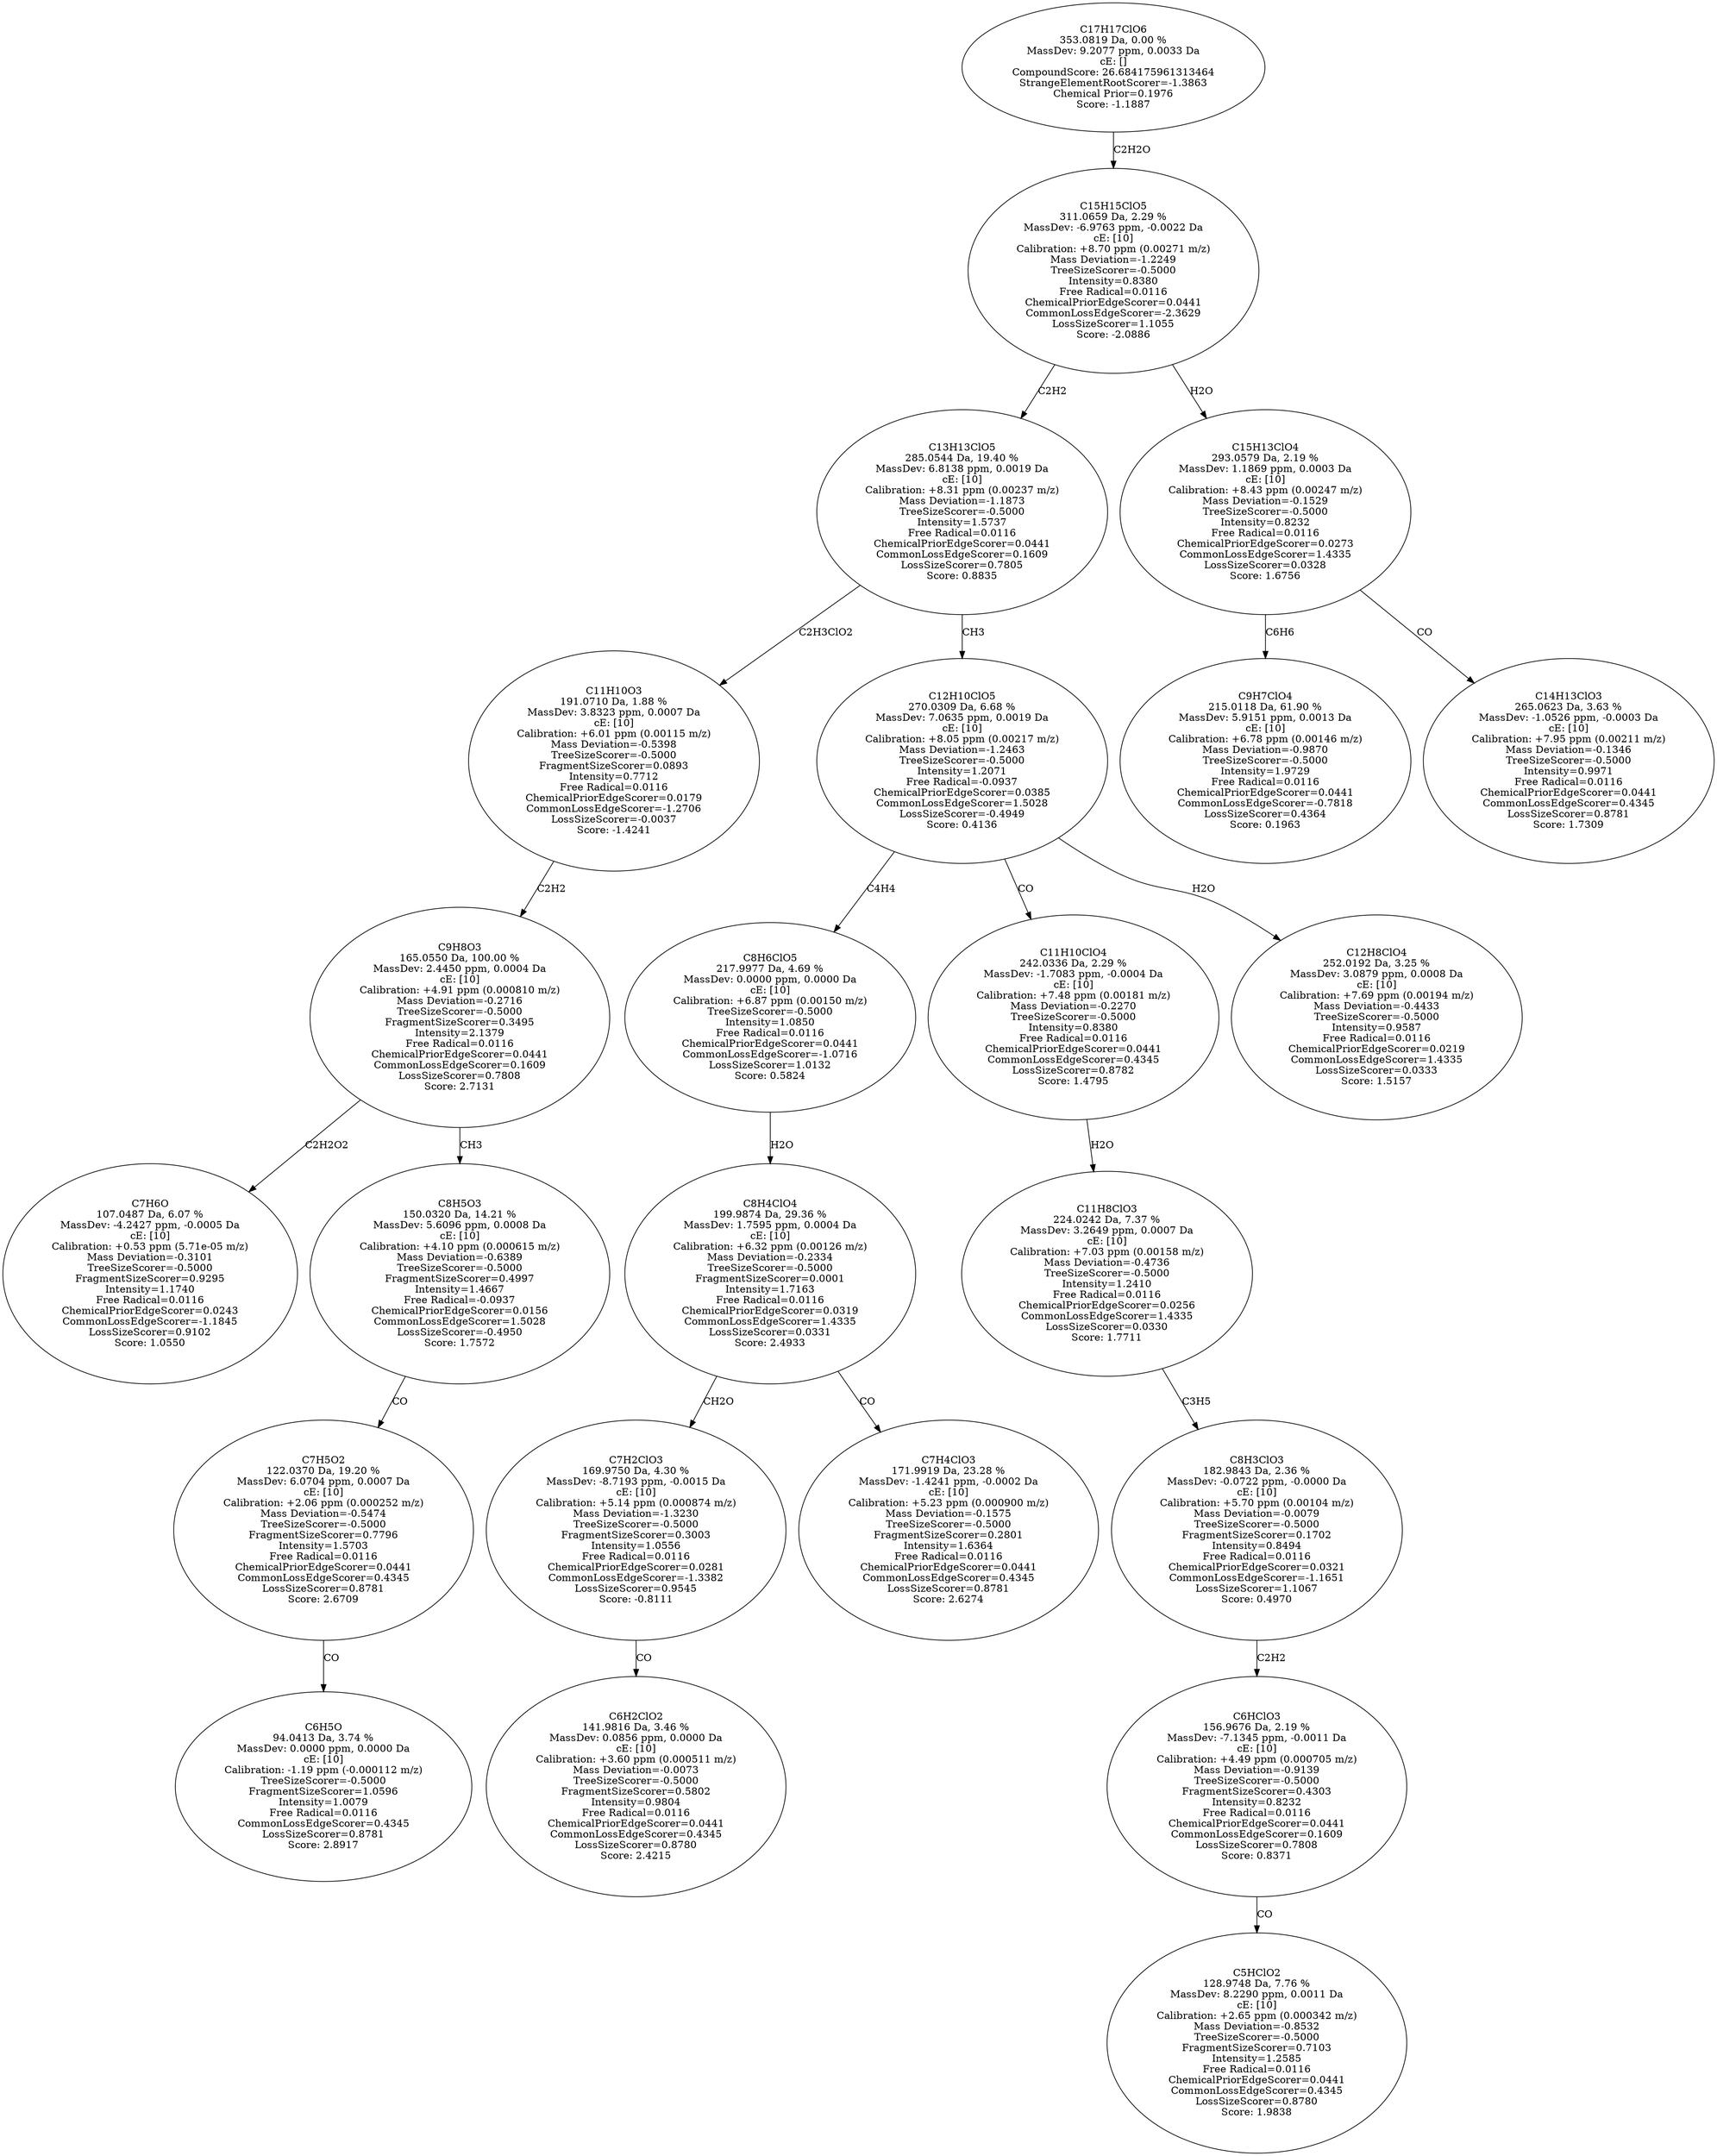 strict digraph {
v1 [label="C7H6O\n107.0487 Da, 6.07 %\nMassDev: -4.2427 ppm, -0.0005 Da\ncE: [10]\nCalibration: +0.53 ppm (5.71e-05 m/z)\nMass Deviation=-0.3101\nTreeSizeScorer=-0.5000\nFragmentSizeScorer=0.9295\nIntensity=1.1740\nFree Radical=0.0116\nChemicalPriorEdgeScorer=0.0243\nCommonLossEdgeScorer=-1.1845\nLossSizeScorer=0.9102\nScore: 1.0550"];
v2 [label="C6H5O\n94.0413 Da, 3.74 %\nMassDev: 0.0000 ppm, 0.0000 Da\ncE: [10]\nCalibration: -1.19 ppm (-0.000112 m/z)\nTreeSizeScorer=-0.5000\nFragmentSizeScorer=1.0596\nIntensity=1.0079\nFree Radical=0.0116\nCommonLossEdgeScorer=0.4345\nLossSizeScorer=0.8781\nScore: 2.8917"];
v3 [label="C7H5O2\n122.0370 Da, 19.20 %\nMassDev: 6.0704 ppm, 0.0007 Da\ncE: [10]\nCalibration: +2.06 ppm (0.000252 m/z)\nMass Deviation=-0.5474\nTreeSizeScorer=-0.5000\nFragmentSizeScorer=0.7796\nIntensity=1.5703\nFree Radical=0.0116\nChemicalPriorEdgeScorer=0.0441\nCommonLossEdgeScorer=0.4345\nLossSizeScorer=0.8781\nScore: 2.6709"];
v4 [label="C8H5O3\n150.0320 Da, 14.21 %\nMassDev: 5.6096 ppm, 0.0008 Da\ncE: [10]\nCalibration: +4.10 ppm (0.000615 m/z)\nMass Deviation=-0.6389\nTreeSizeScorer=-0.5000\nFragmentSizeScorer=0.4997\nIntensity=1.4667\nFree Radical=-0.0937\nChemicalPriorEdgeScorer=0.0156\nCommonLossEdgeScorer=1.5028\nLossSizeScorer=-0.4950\nScore: 1.7572"];
v5 [label="C9H8O3\n165.0550 Da, 100.00 %\nMassDev: 2.4450 ppm, 0.0004 Da\ncE: [10]\nCalibration: +4.91 ppm (0.000810 m/z)\nMass Deviation=-0.2716\nTreeSizeScorer=-0.5000\nFragmentSizeScorer=0.3495\nIntensity=2.1379\nFree Radical=0.0116\nChemicalPriorEdgeScorer=0.0441\nCommonLossEdgeScorer=0.1609\nLossSizeScorer=0.7808\nScore: 2.7131"];
v6 [label="C11H10O3\n191.0710 Da, 1.88 %\nMassDev: 3.8323 ppm, 0.0007 Da\ncE: [10]\nCalibration: +6.01 ppm (0.00115 m/z)\nMass Deviation=-0.5398\nTreeSizeScorer=-0.5000\nFragmentSizeScorer=0.0893\nIntensity=0.7712\nFree Radical=0.0116\nChemicalPriorEdgeScorer=0.0179\nCommonLossEdgeScorer=-1.2706\nLossSizeScorer=-0.0037\nScore: -1.4241"];
v7 [label="C6H2ClO2\n141.9816 Da, 3.46 %\nMassDev: 0.0856 ppm, 0.0000 Da\ncE: [10]\nCalibration: +3.60 ppm (0.000511 m/z)\nMass Deviation=-0.0073\nTreeSizeScorer=-0.5000\nFragmentSizeScorer=0.5802\nIntensity=0.9804\nFree Radical=0.0116\nChemicalPriorEdgeScorer=0.0441\nCommonLossEdgeScorer=0.4345\nLossSizeScorer=0.8780\nScore: 2.4215"];
v8 [label="C7H2ClO3\n169.9750 Da, 4.30 %\nMassDev: -8.7193 ppm, -0.0015 Da\ncE: [10]\nCalibration: +5.14 ppm (0.000874 m/z)\nMass Deviation=-1.3230\nTreeSizeScorer=-0.5000\nFragmentSizeScorer=0.3003\nIntensity=1.0556\nFree Radical=0.0116\nChemicalPriorEdgeScorer=0.0281\nCommonLossEdgeScorer=-1.3382\nLossSizeScorer=0.9545\nScore: -0.8111"];
v9 [label="C7H4ClO3\n171.9919 Da, 23.28 %\nMassDev: -1.4241 ppm, -0.0002 Da\ncE: [10]\nCalibration: +5.23 ppm (0.000900 m/z)\nMass Deviation=-0.1575\nTreeSizeScorer=-0.5000\nFragmentSizeScorer=0.2801\nIntensity=1.6364\nFree Radical=0.0116\nChemicalPriorEdgeScorer=0.0441\nCommonLossEdgeScorer=0.4345\nLossSizeScorer=0.8781\nScore: 2.6274"];
v10 [label="C8H4ClO4\n199.9874 Da, 29.36 %\nMassDev: 1.7595 ppm, 0.0004 Da\ncE: [10]\nCalibration: +6.32 ppm (0.00126 m/z)\nMass Deviation=-0.2334\nTreeSizeScorer=-0.5000\nFragmentSizeScorer=0.0001\nIntensity=1.7163\nFree Radical=0.0116\nChemicalPriorEdgeScorer=0.0319\nCommonLossEdgeScorer=1.4335\nLossSizeScorer=0.0331\nScore: 2.4933"];
v11 [label="C8H6ClO5\n217.9977 Da, 4.69 %\nMassDev: 0.0000 ppm, 0.0000 Da\ncE: [10]\nCalibration: +6.87 ppm (0.00150 m/z)\nTreeSizeScorer=-0.5000\nIntensity=1.0850\nFree Radical=0.0116\nChemicalPriorEdgeScorer=0.0441\nCommonLossEdgeScorer=-1.0716\nLossSizeScorer=1.0132\nScore: 0.5824"];
v12 [label="C5HClO2\n128.9748 Da, 7.76 %\nMassDev: 8.2290 ppm, 0.0011 Da\ncE: [10]\nCalibration: +2.65 ppm (0.000342 m/z)\nMass Deviation=-0.8532\nTreeSizeScorer=-0.5000\nFragmentSizeScorer=0.7103\nIntensity=1.2585\nFree Radical=0.0116\nChemicalPriorEdgeScorer=0.0441\nCommonLossEdgeScorer=0.4345\nLossSizeScorer=0.8780\nScore: 1.9838"];
v13 [label="C6HClO3\n156.9676 Da, 2.19 %\nMassDev: -7.1345 ppm, -0.0011 Da\ncE: [10]\nCalibration: +4.49 ppm (0.000705 m/z)\nMass Deviation=-0.9139\nTreeSizeScorer=-0.5000\nFragmentSizeScorer=0.4303\nIntensity=0.8232\nFree Radical=0.0116\nChemicalPriorEdgeScorer=0.0441\nCommonLossEdgeScorer=0.1609\nLossSizeScorer=0.7808\nScore: 0.8371"];
v14 [label="C8H3ClO3\n182.9843 Da, 2.36 %\nMassDev: -0.0722 ppm, -0.0000 Da\ncE: [10]\nCalibration: +5.70 ppm (0.00104 m/z)\nMass Deviation=-0.0079\nTreeSizeScorer=-0.5000\nFragmentSizeScorer=0.1702\nIntensity=0.8494\nFree Radical=0.0116\nChemicalPriorEdgeScorer=0.0321\nCommonLossEdgeScorer=-1.1651\nLossSizeScorer=1.1067\nScore: 0.4970"];
v15 [label="C11H8ClO3\n224.0242 Da, 7.37 %\nMassDev: 3.2649 ppm, 0.0007 Da\ncE: [10]\nCalibration: +7.03 ppm (0.00158 m/z)\nMass Deviation=-0.4736\nTreeSizeScorer=-0.5000\nIntensity=1.2410\nFree Radical=0.0116\nChemicalPriorEdgeScorer=0.0256\nCommonLossEdgeScorer=1.4335\nLossSizeScorer=0.0330\nScore: 1.7711"];
v16 [label="C11H10ClO4\n242.0336 Da, 2.29 %\nMassDev: -1.7083 ppm, -0.0004 Da\ncE: [10]\nCalibration: +7.48 ppm (0.00181 m/z)\nMass Deviation=-0.2270\nTreeSizeScorer=-0.5000\nIntensity=0.8380\nFree Radical=0.0116\nChemicalPriorEdgeScorer=0.0441\nCommonLossEdgeScorer=0.4345\nLossSizeScorer=0.8782\nScore: 1.4795"];
v17 [label="C12H8ClO4\n252.0192 Da, 3.25 %\nMassDev: 3.0879 ppm, 0.0008 Da\ncE: [10]\nCalibration: +7.69 ppm (0.00194 m/z)\nMass Deviation=-0.4433\nTreeSizeScorer=-0.5000\nIntensity=0.9587\nFree Radical=0.0116\nChemicalPriorEdgeScorer=0.0219\nCommonLossEdgeScorer=1.4335\nLossSizeScorer=0.0333\nScore: 1.5157"];
v18 [label="C12H10ClO5\n270.0309 Da, 6.68 %\nMassDev: 7.0635 ppm, 0.0019 Da\ncE: [10]\nCalibration: +8.05 ppm (0.00217 m/z)\nMass Deviation=-1.2463\nTreeSizeScorer=-0.5000\nIntensity=1.2071\nFree Radical=-0.0937\nChemicalPriorEdgeScorer=0.0385\nCommonLossEdgeScorer=1.5028\nLossSizeScorer=-0.4949\nScore: 0.4136"];
v19 [label="C13H13ClO5\n285.0544 Da, 19.40 %\nMassDev: 6.8138 ppm, 0.0019 Da\ncE: [10]\nCalibration: +8.31 ppm (0.00237 m/z)\nMass Deviation=-1.1873\nTreeSizeScorer=-0.5000\nIntensity=1.5737\nFree Radical=0.0116\nChemicalPriorEdgeScorer=0.0441\nCommonLossEdgeScorer=0.1609\nLossSizeScorer=0.7805\nScore: 0.8835"];
v20 [label="C9H7ClO4\n215.0118 Da, 61.90 %\nMassDev: 5.9151 ppm, 0.0013 Da\ncE: [10]\nCalibration: +6.78 ppm (0.00146 m/z)\nMass Deviation=-0.9870\nTreeSizeScorer=-0.5000\nIntensity=1.9729\nFree Radical=0.0116\nChemicalPriorEdgeScorer=0.0441\nCommonLossEdgeScorer=-0.7818\nLossSizeScorer=0.4364\nScore: 0.1963"];
v21 [label="C14H13ClO3\n265.0623 Da, 3.63 %\nMassDev: -1.0526 ppm, -0.0003 Da\ncE: [10]\nCalibration: +7.95 ppm (0.00211 m/z)\nMass Deviation=-0.1346\nTreeSizeScorer=-0.5000\nIntensity=0.9971\nFree Radical=0.0116\nChemicalPriorEdgeScorer=0.0441\nCommonLossEdgeScorer=0.4345\nLossSizeScorer=0.8781\nScore: 1.7309"];
v22 [label="C15H13ClO4\n293.0579 Da, 2.19 %\nMassDev: 1.1869 ppm, 0.0003 Da\ncE: [10]\nCalibration: +8.43 ppm (0.00247 m/z)\nMass Deviation=-0.1529\nTreeSizeScorer=-0.5000\nIntensity=0.8232\nFree Radical=0.0116\nChemicalPriorEdgeScorer=0.0273\nCommonLossEdgeScorer=1.4335\nLossSizeScorer=0.0328\nScore: 1.6756"];
v23 [label="C15H15ClO5\n311.0659 Da, 2.29 %\nMassDev: -6.9763 ppm, -0.0022 Da\ncE: [10]\nCalibration: +8.70 ppm (0.00271 m/z)\nMass Deviation=-1.2249\nTreeSizeScorer=-0.5000\nIntensity=0.8380\nFree Radical=0.0116\nChemicalPriorEdgeScorer=0.0441\nCommonLossEdgeScorer=-2.3629\nLossSizeScorer=1.1055\nScore: -2.0886"];
v24 [label="C17H17ClO6\n353.0819 Da, 0.00 %\nMassDev: 9.2077 ppm, 0.0033 Da\ncE: []\nCompoundScore: 26.684175961313464\nStrangeElementRootScorer=-1.3863\nChemical Prior=0.1976\nScore: -1.1887"];
v5 -> v1 [label="C2H2O2"];
v3 -> v2 [label="CO"];
v4 -> v3 [label="CO"];
v5 -> v4 [label="CH3"];
v6 -> v5 [label="C2H2"];
v19 -> v6 [label="C2H3ClO2"];
v8 -> v7 [label="CO"];
v10 -> v8 [label="CH2O"];
v10 -> v9 [label="CO"];
v11 -> v10 [label="H2O"];
v18 -> v11 [label="C4H4"];
v13 -> v12 [label="CO"];
v14 -> v13 [label="C2H2"];
v15 -> v14 [label="C3H5"];
v16 -> v15 [label="H2O"];
v18 -> v16 [label="CO"];
v18 -> v17 [label="H2O"];
v19 -> v18 [label="CH3"];
v23 -> v19 [label="C2H2"];
v22 -> v20 [label="C6H6"];
v22 -> v21 [label="CO"];
v23 -> v22 [label="H2O"];
v24 -> v23 [label="C2H2O"];
}